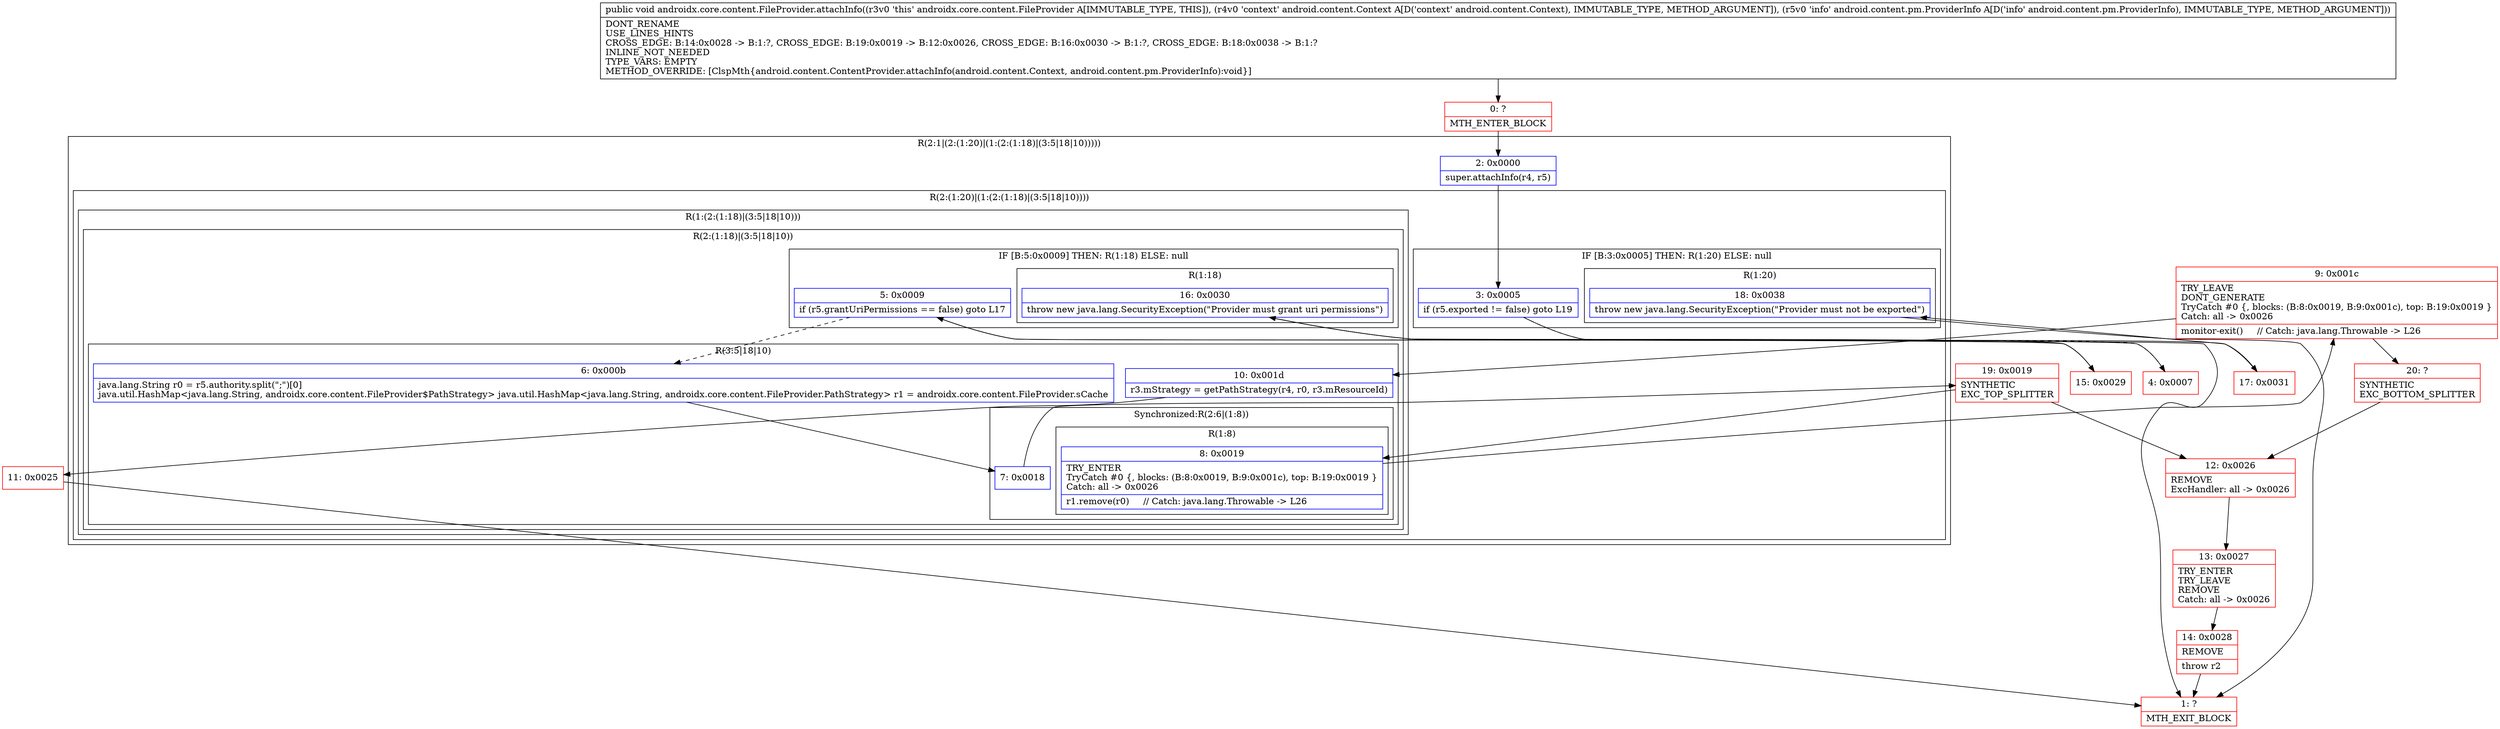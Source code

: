 digraph "CFG forandroidx.core.content.FileProvider.attachInfo(Landroid\/content\/Context;Landroid\/content\/pm\/ProviderInfo;)V" {
subgraph cluster_Region_1646548198 {
label = "R(2:1|(2:(1:20)|(1:(2:(1:18)|(3:5|18|10)))))";
node [shape=record,color=blue];
Node_2 [shape=record,label="{2\:\ 0x0000|super.attachInfo(r4, r5)\l}"];
subgraph cluster_Region_419325652 {
label = "R(2:(1:20)|(1:(2:(1:18)|(3:5|18|10))))";
node [shape=record,color=blue];
subgraph cluster_IfRegion_1395389118 {
label = "IF [B:3:0x0005] THEN: R(1:20) ELSE: null";
node [shape=record,color=blue];
Node_3 [shape=record,label="{3\:\ 0x0005|if (r5.exported != false) goto L19\l}"];
subgraph cluster_Region_64050836 {
label = "R(1:20)";
node [shape=record,color=blue];
Node_18 [shape=record,label="{18\:\ 0x0038|throw new java.lang.SecurityException(\"Provider must not be exported\")\l}"];
}
}
subgraph cluster_Region_1125298540 {
label = "R(1:(2:(1:18)|(3:5|18|10)))";
node [shape=record,color=blue];
subgraph cluster_Region_682735388 {
label = "R(2:(1:18)|(3:5|18|10))";
node [shape=record,color=blue];
subgraph cluster_IfRegion_604180150 {
label = "IF [B:5:0x0009] THEN: R(1:18) ELSE: null";
node [shape=record,color=blue];
Node_5 [shape=record,label="{5\:\ 0x0009|if (r5.grantUriPermissions == false) goto L17\l}"];
subgraph cluster_Region_770677076 {
label = "R(1:18)";
node [shape=record,color=blue];
Node_16 [shape=record,label="{16\:\ 0x0030|throw new java.lang.SecurityException(\"Provider must grant uri permissions\")\l}"];
}
}
subgraph cluster_Region_1286439582 {
label = "R(3:5|18|10)";
node [shape=record,color=blue];
Node_6 [shape=record,label="{6\:\ 0x000b|java.lang.String r0 = r5.authority.split(\";\")[0]\ljava.util.HashMap\<java.lang.String, androidx.core.content.FileProvider$PathStrategy\> java.util.HashMap\<java.lang.String, androidx.core.content.FileProvider.PathStrategy\> r1 = androidx.core.content.FileProvider.sCache\l}"];
subgraph cluster_SynchronizedRegion_1068874825 {
label = "Synchronized:R(2:6|(1:8))";
node [shape=record,color=blue];
Node_7 [shape=record,label="{7\:\ 0x0018}"];
subgraph cluster_Region_24616535 {
label = "R(1:8)";
node [shape=record,color=blue];
Node_8 [shape=record,label="{8\:\ 0x0019|TRY_ENTER\lTryCatch #0 \{, blocks: (B:8:0x0019, B:9:0x001c), top: B:19:0x0019 \}\lCatch: all \-\> 0x0026\l|r1.remove(r0)     \/\/ Catch: java.lang.Throwable \-\> L26\l}"];
}
}
Node_10 [shape=record,label="{10\:\ 0x001d|r3.mStrategy = getPathStrategy(r4, r0, r3.mResourceId)\l}"];
}
}
}
}
}
Node_0 [shape=record,color=red,label="{0\:\ ?|MTH_ENTER_BLOCK\l}"];
Node_4 [shape=record,color=red,label="{4\:\ 0x0007}"];
Node_19 [shape=record,color=red,label="{19\:\ 0x0019|SYNTHETIC\lEXC_TOP_SPLITTER\l}"];
Node_9 [shape=record,color=red,label="{9\:\ 0x001c|TRY_LEAVE\lDONT_GENERATE\lTryCatch #0 \{, blocks: (B:8:0x0019, B:9:0x001c), top: B:19:0x0019 \}\lCatch: all \-\> 0x0026\l|monitor\-exit()     \/\/ Catch: java.lang.Throwable \-\> L26\l}"];
Node_11 [shape=record,color=red,label="{11\:\ 0x0025}"];
Node_1 [shape=record,color=red,label="{1\:\ ?|MTH_EXIT_BLOCK\l}"];
Node_20 [shape=record,color=red,label="{20\:\ ?|SYNTHETIC\lEXC_BOTTOM_SPLITTER\l}"];
Node_12 [shape=record,color=red,label="{12\:\ 0x0026|REMOVE\lExcHandler: all \-\> 0x0026\l}"];
Node_13 [shape=record,color=red,label="{13\:\ 0x0027|TRY_ENTER\lTRY_LEAVE\lREMOVE\lCatch: all \-\> 0x0026\l}"];
Node_14 [shape=record,color=red,label="{14\:\ 0x0028|REMOVE\l|throw r2\l}"];
Node_15 [shape=record,color=red,label="{15\:\ 0x0029}"];
Node_17 [shape=record,color=red,label="{17\:\ 0x0031}"];
MethodNode[shape=record,label="{public void androidx.core.content.FileProvider.attachInfo((r3v0 'this' androidx.core.content.FileProvider A[IMMUTABLE_TYPE, THIS]), (r4v0 'context' android.content.Context A[D('context' android.content.Context), IMMUTABLE_TYPE, METHOD_ARGUMENT]), (r5v0 'info' android.content.pm.ProviderInfo A[D('info' android.content.pm.ProviderInfo), IMMUTABLE_TYPE, METHOD_ARGUMENT]))  | DONT_RENAME\lUSE_LINES_HINTS\lCROSS_EDGE: B:14:0x0028 \-\> B:1:?, CROSS_EDGE: B:19:0x0019 \-\> B:12:0x0026, CROSS_EDGE: B:16:0x0030 \-\> B:1:?, CROSS_EDGE: B:18:0x0038 \-\> B:1:?\lINLINE_NOT_NEEDED\lTYPE_VARS: EMPTY\lMETHOD_OVERRIDE: [ClspMth\{android.content.ContentProvider.attachInfo(android.content.Context, android.content.pm.ProviderInfo):void\}]\l}"];
MethodNode -> Node_0;Node_2 -> Node_3;
Node_3 -> Node_4[style=dashed];
Node_3 -> Node_17;
Node_18 -> Node_1;
Node_5 -> Node_6[style=dashed];
Node_5 -> Node_15;
Node_16 -> Node_1;
Node_6 -> Node_7;
Node_7 -> Node_19;
Node_8 -> Node_9;
Node_10 -> Node_11;
Node_0 -> Node_2;
Node_4 -> Node_5;
Node_19 -> Node_8;
Node_19 -> Node_12;
Node_9 -> Node_10;
Node_9 -> Node_20;
Node_11 -> Node_1;
Node_20 -> Node_12;
Node_12 -> Node_13;
Node_13 -> Node_14;
Node_14 -> Node_1;
Node_15 -> Node_16;
Node_17 -> Node_18;
}

